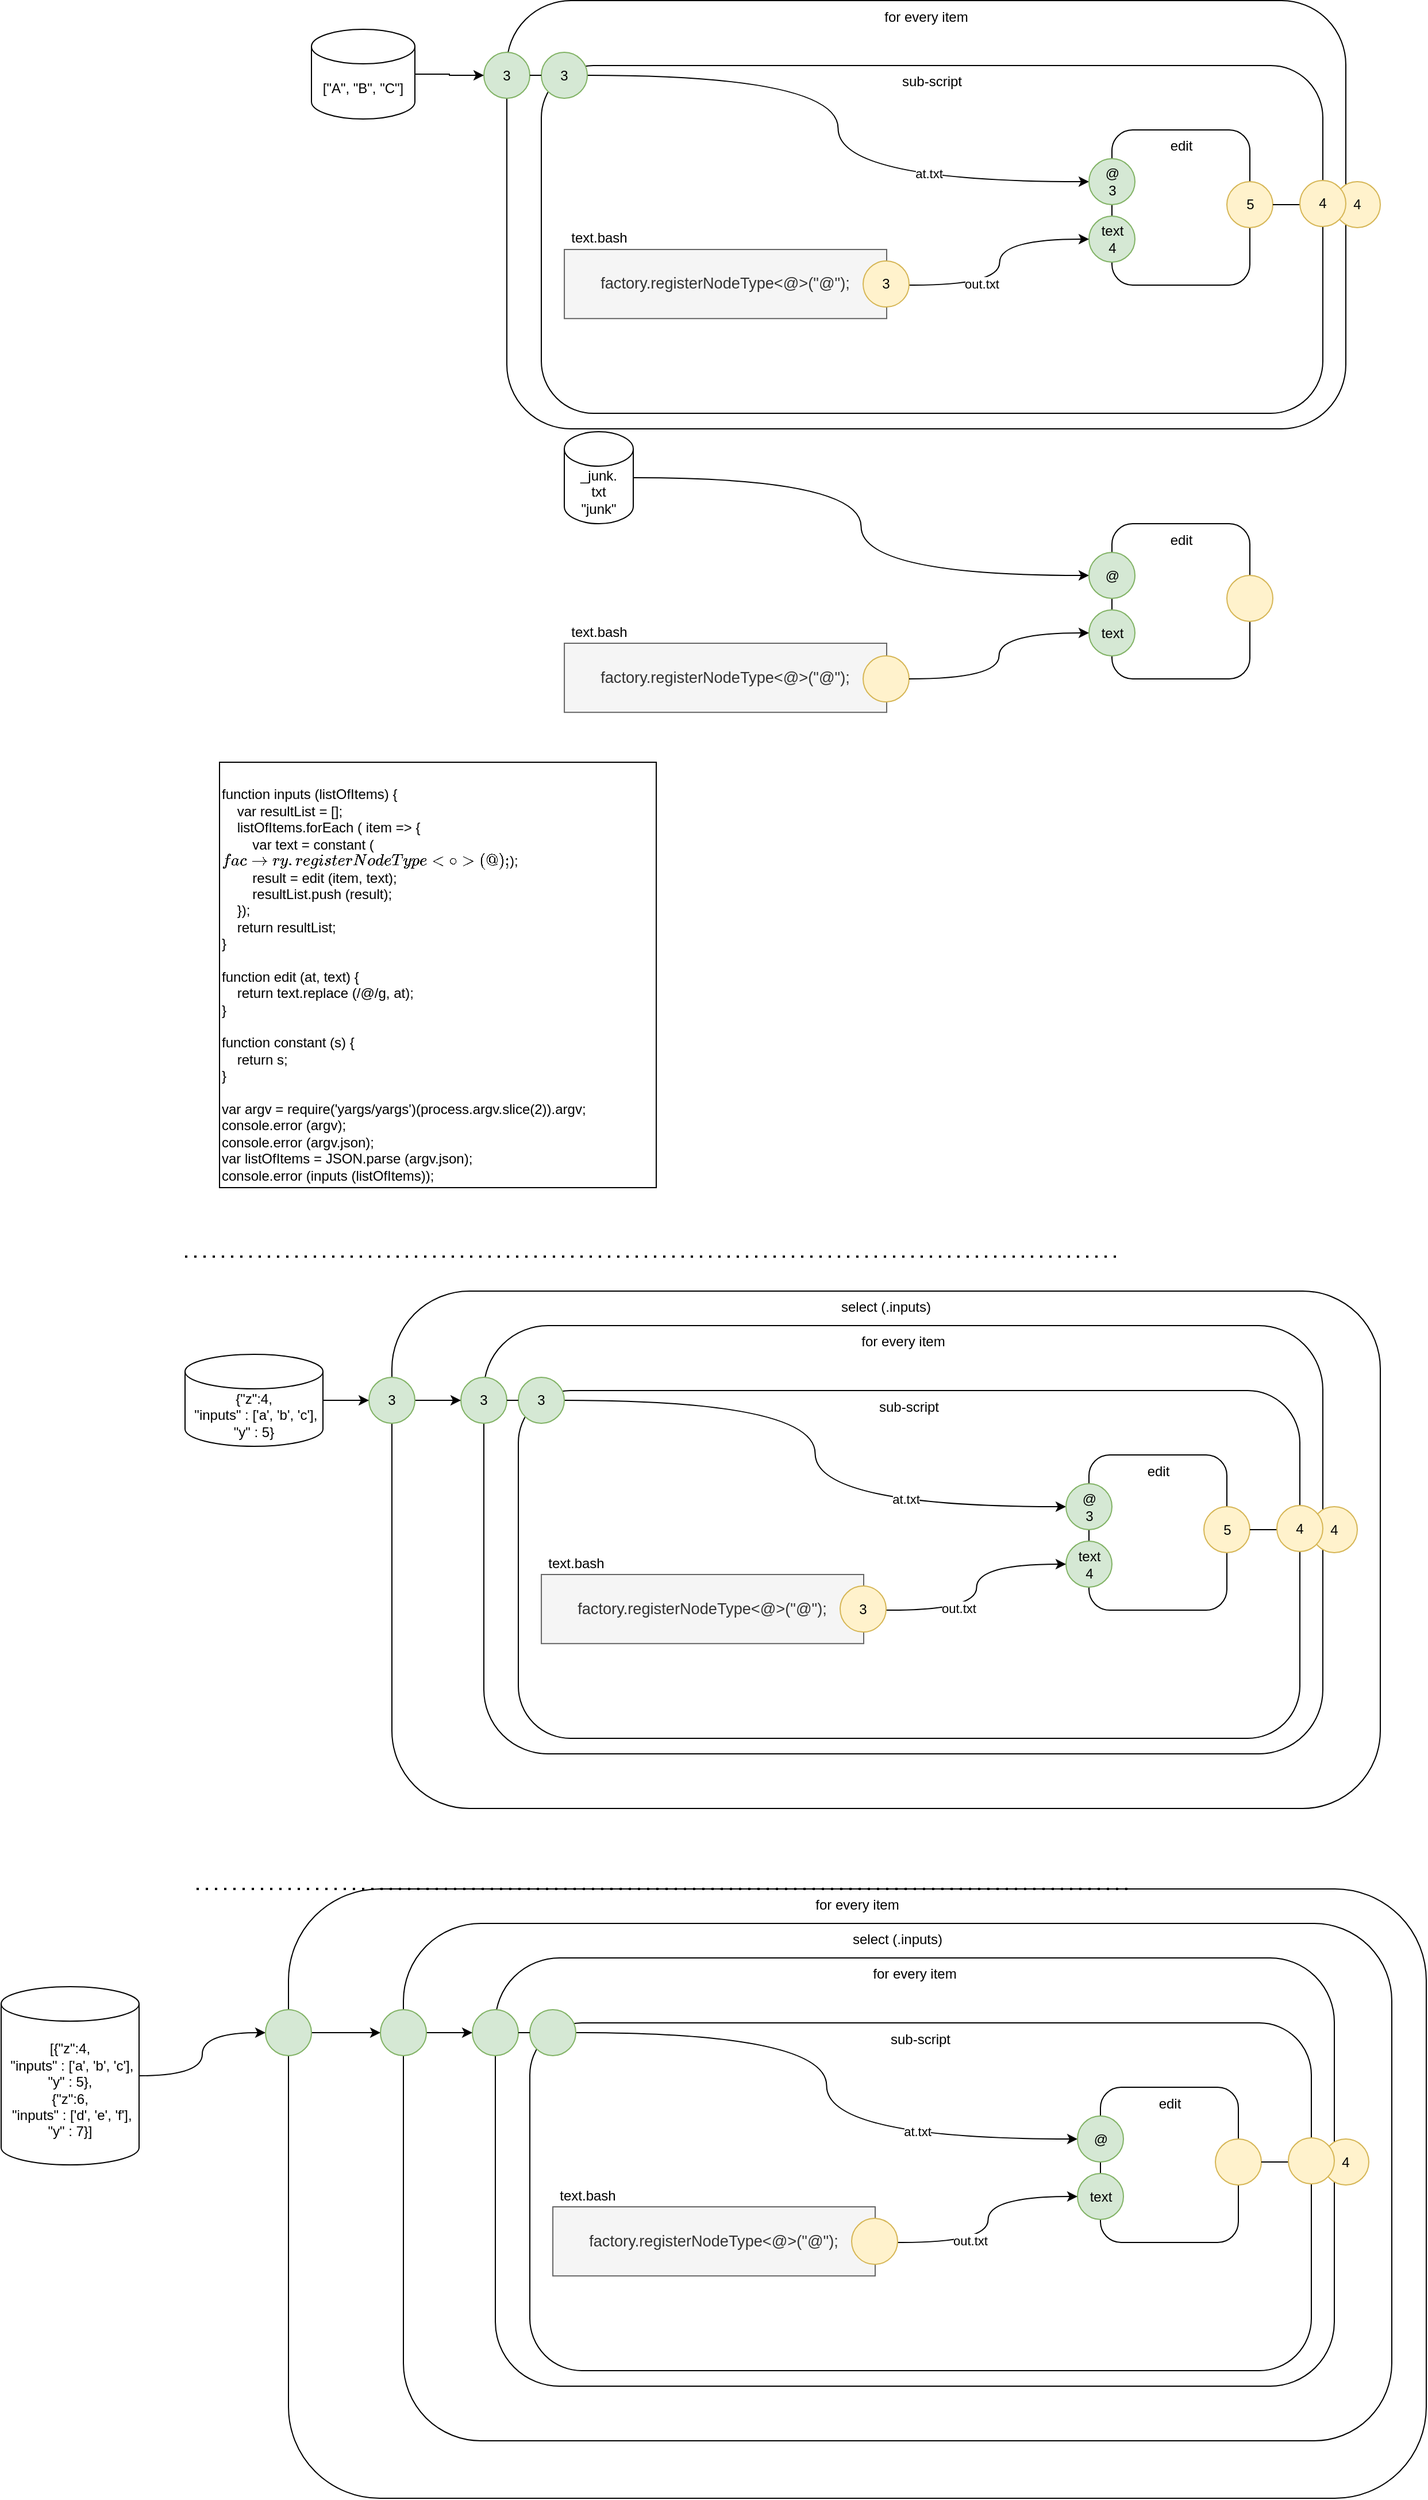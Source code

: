 <mxfile version="14.6.13" type="device"><diagram id="6vzqA_dgsV1Y0HJELLxa" name="Page-1"><mxGraphModel dx="2206" dy="-44" grid="1" gridSize="10" guides="1" tooltips="1" connect="1" arrows="1" fold="1" page="1" pageScale="1" pageWidth="1100" pageHeight="850" math="0" shadow="0"><root><mxCell id="0"/><mxCell id="1" parent="0"/><mxCell id="4Em_kSQjMH4lvrTjkcw--124" value="for every item" style="rounded=1;whiteSpace=wrap;html=1;verticalAlign=top;" vertex="1" parent="1"><mxGeometry x="120" y="2710" width="990" height="530" as="geometry"/></mxCell><mxCell id="4Em_kSQjMH4lvrTjkcw--92" value="select (.inputs)" style="rounded=1;whiteSpace=wrap;html=1;verticalAlign=top;" vertex="1" parent="1"><mxGeometry x="210" y="2190" width="860" height="450" as="geometry"/></mxCell><mxCell id="4Em_kSQjMH4lvrTjkcw--7" value="for every item" style="rounded=1;whiteSpace=wrap;html=1;strokeColor=#000000;align=center;verticalAlign=top;" vertex="1" parent="1"><mxGeometry x="310" y="1067.5" width="730" height="372.5" as="geometry"/></mxCell><mxCell id="4Em_kSQjMH4lvrTjkcw--45" value="sub-script" style="rounded=1;whiteSpace=wrap;html=1;strokeColor=#000000;align=center;verticalAlign=top;" vertex="1" parent="1"><mxGeometry x="340" y="1124" width="680" height="302.5" as="geometry"/></mxCell><mxCell id="4Em_kSQjMH4lvrTjkcw--11" value="3" style="ellipse;whiteSpace=wrap;html=1;aspect=fixed;strokeColor=#82b366;align=center;fillColor=#d5e8d4;" vertex="1" parent="1"><mxGeometry x="290" y="1112.5" width="40" height="40" as="geometry"/></mxCell><mxCell id="4Em_kSQjMH4lvrTjkcw--23" style="edgeStyle=orthogonalEdgeStyle;orthogonalLoop=1;jettySize=auto;html=1;exitX=1;exitY=0.5;exitDx=0;exitDy=0;entryX=0;entryY=0.5;entryDx=0;entryDy=0;curved=1;startArrow=none;" edge="1" parent="1" source="4Em_kSQjMH4lvrTjkcw--48" target="4Em_kSQjMH4lvrTjkcw--20"><mxGeometry relative="1" as="geometry"/></mxCell><mxCell id="4Em_kSQjMH4lvrTjkcw--47" value="at.txt" style="edgeLabel;html=1;align=center;verticalAlign=middle;resizable=0;points=[];" vertex="1" connectable="0" parent="4Em_kSQjMH4lvrTjkcw--23"><mxGeometry x="0.47" y="7" relative="1" as="geometry"><mxPoint as="offset"/></mxGeometry></mxCell><mxCell id="4Em_kSQjMH4lvrTjkcw--15" style="edgeStyle=orthogonalEdgeStyle;rounded=0;orthogonalLoop=1;jettySize=auto;html=1;exitX=1;exitY=0.5;exitDx=0;exitDy=0;exitPerimeter=0;entryX=0;entryY=0.5;entryDx=0;entryDy=0;" edge="1" parent="1" source="4Em_kSQjMH4lvrTjkcw--14" target="4Em_kSQjMH4lvrTjkcw--11"><mxGeometry relative="1" as="geometry"/></mxCell><mxCell id="4Em_kSQjMH4lvrTjkcw--14" value="[&quot;A&quot;, &quot;B&quot;, &quot;C&quot;]" style="shape=cylinder3;whiteSpace=wrap;html=1;boundedLbl=1;backgroundOutline=1;size=15;" vertex="1" parent="1"><mxGeometry x="140" y="1092.5" width="90" height="78" as="geometry"/></mxCell><mxCell id="4Em_kSQjMH4lvrTjkcw--18" value="" style="group" vertex="1" connectable="0" parent="1"><mxGeometry x="816.5" y="1180" width="160" height="135" as="geometry"/></mxCell><mxCell id="4Em_kSQjMH4lvrTjkcw--19" value="edit" style="rounded=1;whiteSpace=wrap;html=1;strokeColor=#000000;align=center;verticalAlign=top;" vertex="1" parent="4Em_kSQjMH4lvrTjkcw--18"><mxGeometry x="20" width="120" height="135" as="geometry"/></mxCell><mxCell id="4Em_kSQjMH4lvrTjkcw--20" value="@&lt;br&gt;3" style="ellipse;whiteSpace=wrap;html=1;aspect=fixed;strokeColor=#82b366;align=center;fillColor=#d5e8d4;" vertex="1" parent="4Em_kSQjMH4lvrTjkcw--18"><mxGeometry y="25" width="40" height="40" as="geometry"/></mxCell><mxCell id="4Em_kSQjMH4lvrTjkcw--21" value="text&lt;br&gt;4" style="ellipse;whiteSpace=wrap;html=1;aspect=fixed;strokeColor=#82b366;align=center;fillColor=#d5e8d4;" vertex="1" parent="4Em_kSQjMH4lvrTjkcw--18"><mxGeometry y="75" width="40" height="40" as="geometry"/></mxCell><mxCell id="4Em_kSQjMH4lvrTjkcw--22" value="5" style="ellipse;whiteSpace=wrap;html=1;aspect=fixed;strokeColor=#d6b656;align=center;fillColor=#fff2cc;" vertex="1" parent="4Em_kSQjMH4lvrTjkcw--18"><mxGeometry x="120" y="45" width="40" height="40" as="geometry"/></mxCell><mxCell id="4Em_kSQjMH4lvrTjkcw--25" style="edgeStyle=orthogonalEdgeStyle;curved=1;orthogonalLoop=1;jettySize=auto;html=1;exitX=1;exitY=0.5;exitDx=0;exitDy=0;entryX=0;entryY=0.5;entryDx=0;entryDy=0;" edge="1" parent="1" target="4Em_kSQjMH4lvrTjkcw--21"><mxGeometry relative="1" as="geometry"><mxPoint x="660" y="1315" as="sourcePoint"/></mxGeometry></mxCell><mxCell id="4Em_kSQjMH4lvrTjkcw--46" value="out.txt" style="edgeLabel;html=1;align=center;verticalAlign=middle;resizable=0;points=[];" vertex="1" connectable="0" parent="4Em_kSQjMH4lvrTjkcw--25"><mxGeometry x="-0.359" y="2" relative="1" as="geometry"><mxPoint as="offset"/></mxGeometry></mxCell><mxCell id="4Em_kSQjMH4lvrTjkcw--26" value="text.bash" style="text;html=1;align=center;verticalAlign=middle;resizable=0;points=[];autosize=1;strokeColor=none;" vertex="1" parent="1"><mxGeometry x="360" y="1264" width="60" height="20" as="geometry"/></mxCell><mxCell id="4Em_kSQjMH4lvrTjkcw--29" style="edgeStyle=orthogonalEdgeStyle;orthogonalLoop=1;jettySize=auto;html=1;entryX=0;entryY=0.5;entryDx=0;entryDy=0;curved=1;" edge="1" parent="1" source="4Em_kSQjMH4lvrTjkcw--43" target="4Em_kSQjMH4lvrTjkcw--38"><mxGeometry relative="1" as="geometry"><mxPoint x="670" y="1487.5" as="sourcePoint"/></mxGeometry></mxCell><mxCell id="4Em_kSQjMH4lvrTjkcw--33" value="" style="group" vertex="1" connectable="0" parent="1"><mxGeometry x="340" y="1626.5" width="320" height="60.1" as="geometry"/></mxCell><mxCell id="4Em_kSQjMH4lvrTjkcw--34" value="&lt;div&gt;&lt;span style=&quot;font-size: 13.6px&quot;&gt;factory.registerNodeType&amp;lt;@&amp;gt;(&quot;@&quot;);&lt;/span&gt;&lt;/div&gt;" style="rounded=0;whiteSpace=wrap;html=1;align=center;verticalAlign=middle;fillColor=#f5f5f5;strokeColor=#666666;fontColor=#333333;" vertex="1" parent="4Em_kSQjMH4lvrTjkcw--33"><mxGeometry x="20.033" width="280.467" height="60.1" as="geometry"/></mxCell><mxCell id="4Em_kSQjMH4lvrTjkcw--35" value="" style="ellipse;whiteSpace=wrap;html=1;aspect=fixed;strokeColor=#d6b656;align=center;fillColor=#fff2cc;" vertex="1" parent="4Em_kSQjMH4lvrTjkcw--33"><mxGeometry x="280" y="11" width="40" height="40" as="geometry"/></mxCell><mxCell id="4Em_kSQjMH4lvrTjkcw--36" value="" style="group" vertex="1" connectable="0" parent="1"><mxGeometry x="816.5" y="1522.5" width="160" height="135" as="geometry"/></mxCell><mxCell id="4Em_kSQjMH4lvrTjkcw--37" value="edit" style="rounded=1;whiteSpace=wrap;html=1;strokeColor=#000000;align=center;verticalAlign=top;" vertex="1" parent="4Em_kSQjMH4lvrTjkcw--36"><mxGeometry x="20" width="120" height="135" as="geometry"/></mxCell><mxCell id="4Em_kSQjMH4lvrTjkcw--38" value="@" style="ellipse;whiteSpace=wrap;html=1;aspect=fixed;strokeColor=#82b366;align=center;fillColor=#d5e8d4;" vertex="1" parent="4Em_kSQjMH4lvrTjkcw--36"><mxGeometry y="25" width="40" height="40" as="geometry"/></mxCell><mxCell id="4Em_kSQjMH4lvrTjkcw--39" value="text" style="ellipse;whiteSpace=wrap;html=1;aspect=fixed;strokeColor=#82b366;align=center;fillColor=#d5e8d4;" vertex="1" parent="4Em_kSQjMH4lvrTjkcw--36"><mxGeometry y="75" width="40" height="40" as="geometry"/></mxCell><mxCell id="4Em_kSQjMH4lvrTjkcw--40" value="" style="ellipse;whiteSpace=wrap;html=1;aspect=fixed;strokeColor=#d6b656;align=center;fillColor=#fff2cc;" vertex="1" parent="4Em_kSQjMH4lvrTjkcw--36"><mxGeometry x="120" y="45" width="40" height="40" as="geometry"/></mxCell><mxCell id="4Em_kSQjMH4lvrTjkcw--41" style="edgeStyle=orthogonalEdgeStyle;curved=1;orthogonalLoop=1;jettySize=auto;html=1;exitX=1;exitY=0.5;exitDx=0;exitDy=0;entryX=0;entryY=0.5;entryDx=0;entryDy=0;" edge="1" parent="1" source="4Em_kSQjMH4lvrTjkcw--35" target="4Em_kSQjMH4lvrTjkcw--39"><mxGeometry relative="1" as="geometry"/></mxCell><mxCell id="4Em_kSQjMH4lvrTjkcw--42" value="text.bash" style="text;html=1;align=center;verticalAlign=middle;resizable=0;points=[];autosize=1;strokeColor=none;" vertex="1" parent="1"><mxGeometry x="360" y="1606.5" width="60" height="20" as="geometry"/></mxCell><mxCell id="4Em_kSQjMH4lvrTjkcw--43" value="_junk.&lt;br&gt;txt&lt;br&gt;&quot;junk&quot;" style="shape=cylinder3;whiteSpace=wrap;html=1;boundedLbl=1;backgroundOutline=1;size=15;" vertex="1" parent="1"><mxGeometry x="360" y="1442.5" width="60" height="80" as="geometry"/></mxCell><mxCell id="4Em_kSQjMH4lvrTjkcw--44" value="&lt;div&gt;&lt;div&gt;&lt;br&gt;&lt;/div&gt;&lt;div&gt;function inputs (listOfItems) {&lt;/div&gt;&lt;div&gt;&amp;nbsp; &amp;nbsp; var resultList = [];&lt;/div&gt;&lt;div&gt;&amp;nbsp; &amp;nbsp; listOfItems.forEach ( item =&amp;gt; {&lt;/div&gt;&lt;div&gt;&amp;nbsp; &amp;nbsp; &amp;nbsp; &amp;nbsp; var text = constant (`factory.registerNodeType&amp;lt;@&amp;gt;(&quot;@&quot;);`);&lt;/div&gt;&lt;div&gt;&amp;nbsp; &amp;nbsp; &amp;nbsp; &amp;nbsp; result = edit (item, text);&lt;/div&gt;&lt;div&gt;&amp;nbsp; &amp;nbsp; &amp;nbsp; &amp;nbsp; resultList.push (result);&lt;/div&gt;&lt;div&gt;&amp;nbsp; &amp;nbsp; });&lt;/div&gt;&lt;div&gt;&amp;nbsp; &amp;nbsp; return resultList;&lt;/div&gt;&lt;div&gt;}&lt;/div&gt;&lt;div&gt;&lt;br&gt;&lt;/div&gt;&lt;div&gt;function edit (at, text) {&lt;/div&gt;&lt;div&gt;&amp;nbsp; &amp;nbsp; return text.replace (/@/g, at);&lt;/div&gt;&lt;div&gt;}&lt;/div&gt;&lt;div&gt;&lt;br&gt;&lt;/div&gt;&lt;div&gt;function constant (s) {&lt;/div&gt;&lt;div&gt;&amp;nbsp; &amp;nbsp; return s;&lt;/div&gt;&lt;div&gt;}&lt;/div&gt;&lt;div&gt;&lt;br&gt;&lt;/div&gt;&lt;div&gt;var argv = require('yargs/yargs')(process.argv.slice(2)).argv;&lt;/div&gt;&lt;div&gt;console.error (argv);&lt;/div&gt;&lt;div&gt;console.error (argv.json);&lt;/div&gt;&lt;div&gt;var listOfItems = JSON.parse (argv.json);&lt;/div&gt;&lt;div&gt;console.error (inputs (listOfItems));&lt;/div&gt;&lt;/div&gt;&lt;div&gt;&lt;br&gt;&lt;/div&gt;" style="rounded=0;whiteSpace=wrap;html=1;align=left;verticalAlign=top;" vertex="1" parent="1"><mxGeometry x="60" y="1730" width="380" height="370" as="geometry"/></mxCell><mxCell id="4Em_kSQjMH4lvrTjkcw--48" value="3" style="ellipse;whiteSpace=wrap;html=1;aspect=fixed;strokeColor=#82b366;align=center;fillColor=#d5e8d4;" vertex="1" parent="1"><mxGeometry x="340" y="1112.5" width="40" height="40" as="geometry"/></mxCell><mxCell id="4Em_kSQjMH4lvrTjkcw--49" value="" style="edgeStyle=orthogonalEdgeStyle;orthogonalLoop=1;jettySize=auto;html=1;exitX=1;exitY=0.5;exitDx=0;exitDy=0;entryX=0;entryY=0.5;entryDx=0;entryDy=0;curved=1;endArrow=none;" edge="1" parent="1" source="4Em_kSQjMH4lvrTjkcw--11" target="4Em_kSQjMH4lvrTjkcw--48"><mxGeometry relative="1" as="geometry"><mxPoint x="330" y="1132.5" as="sourcePoint"/><mxPoint x="816.5" y="1225" as="targetPoint"/></mxGeometry></mxCell><mxCell id="4Em_kSQjMH4lvrTjkcw--51" value="4" style="ellipse;whiteSpace=wrap;html=1;aspect=fixed;strokeColor=#d6b656;align=center;fillColor=#fff2cc;" vertex="1" parent="1"><mxGeometry x="1030" y="1225" width="40" height="40" as="geometry"/></mxCell><mxCell id="4Em_kSQjMH4lvrTjkcw--52" style="edgeStyle=orthogonalEdgeStyle;curved=1;orthogonalLoop=1;jettySize=auto;html=1;exitX=1;exitY=0.5;exitDx=0;exitDy=0;entryX=0;entryY=0.5;entryDx=0;entryDy=0;" edge="1" parent="1" source="4Em_kSQjMH4lvrTjkcw--22" target="4Em_kSQjMH4lvrTjkcw--51"><mxGeometry relative="1" as="geometry"/></mxCell><mxCell id="4Em_kSQjMH4lvrTjkcw--17" value="&lt;div&gt;&lt;span style=&quot;font-size: 13.6px&quot;&gt;factory.registerNodeType&amp;lt;@&amp;gt;(&quot;@&quot;);&lt;/span&gt;&lt;/div&gt;" style="rounded=0;whiteSpace=wrap;html=1;align=center;verticalAlign=middle;fillColor=#f5f5f5;strokeColor=#666666;fontColor=#333333;" vertex="1" parent="1"><mxGeometry x="360.033" y="1284" width="280.467" height="60.1" as="geometry"/></mxCell><mxCell id="4Em_kSQjMH4lvrTjkcw--53" value="3" style="ellipse;whiteSpace=wrap;html=1;aspect=fixed;strokeColor=#d6b656;align=center;fillColor=#fff2cc;" vertex="1" parent="1"><mxGeometry x="620" y="1294.05" width="40" height="40" as="geometry"/></mxCell><mxCell id="4Em_kSQjMH4lvrTjkcw--54" value="4" style="ellipse;whiteSpace=wrap;html=1;aspect=fixed;strokeColor=#d6b656;align=center;fillColor=#fff2cc;" vertex="1" parent="1"><mxGeometry x="1000" y="1224" width="40" height="40" as="geometry"/></mxCell><mxCell id="4Em_kSQjMH4lvrTjkcw--69" value="" style="endArrow=none;dashed=1;html=1;dashPattern=1 3;strokeWidth=2;" edge="1" parent="1"><mxGeometry width="50" height="50" relative="1" as="geometry"><mxPoint x="30" y="2160" as="sourcePoint"/><mxPoint x="840" y="2160" as="targetPoint"/></mxGeometry></mxCell><mxCell id="4Em_kSQjMH4lvrTjkcw--70" value="for every item" style="rounded=1;whiteSpace=wrap;html=1;strokeColor=#000000;align=center;verticalAlign=top;" vertex="1" parent="1"><mxGeometry x="290" y="2220" width="730" height="372.5" as="geometry"/></mxCell><mxCell id="4Em_kSQjMH4lvrTjkcw--71" value="sub-script" style="rounded=1;whiteSpace=wrap;html=1;strokeColor=#000000;align=center;verticalAlign=top;" vertex="1" parent="1"><mxGeometry x="320" y="2276.5" width="680" height="302.5" as="geometry"/></mxCell><mxCell id="4Em_kSQjMH4lvrTjkcw--72" value="3" style="ellipse;whiteSpace=wrap;html=1;aspect=fixed;strokeColor=#82b366;align=center;fillColor=#d5e8d4;" vertex="1" parent="1"><mxGeometry x="270" y="2265" width="40" height="40" as="geometry"/></mxCell><mxCell id="4Em_kSQjMH4lvrTjkcw--73" style="edgeStyle=orthogonalEdgeStyle;orthogonalLoop=1;jettySize=auto;html=1;exitX=1;exitY=0.5;exitDx=0;exitDy=0;entryX=0;entryY=0.5;entryDx=0;entryDy=0;curved=1;startArrow=none;" edge="1" parent="1" source="4Em_kSQjMH4lvrTjkcw--85" target="4Em_kSQjMH4lvrTjkcw--79"><mxGeometry relative="1" as="geometry"/></mxCell><mxCell id="4Em_kSQjMH4lvrTjkcw--74" value="at.txt" style="edgeLabel;html=1;align=center;verticalAlign=middle;resizable=0;points=[];" vertex="1" connectable="0" parent="4Em_kSQjMH4lvrTjkcw--73"><mxGeometry x="0.47" y="7" relative="1" as="geometry"><mxPoint as="offset"/></mxGeometry></mxCell><mxCell id="4Em_kSQjMH4lvrTjkcw--77" value="" style="group" vertex="1" connectable="0" parent="1"><mxGeometry x="796.5" y="2332.5" width="160" height="135" as="geometry"/></mxCell><mxCell id="4Em_kSQjMH4lvrTjkcw--78" value="edit" style="rounded=1;whiteSpace=wrap;html=1;strokeColor=#000000;align=center;verticalAlign=top;" vertex="1" parent="4Em_kSQjMH4lvrTjkcw--77"><mxGeometry x="20" width="120" height="135" as="geometry"/></mxCell><mxCell id="4Em_kSQjMH4lvrTjkcw--79" value="@&lt;br&gt;3" style="ellipse;whiteSpace=wrap;html=1;aspect=fixed;strokeColor=#82b366;align=center;fillColor=#d5e8d4;" vertex="1" parent="4Em_kSQjMH4lvrTjkcw--77"><mxGeometry y="25" width="40" height="40" as="geometry"/></mxCell><mxCell id="4Em_kSQjMH4lvrTjkcw--80" value="text&lt;br&gt;4" style="ellipse;whiteSpace=wrap;html=1;aspect=fixed;strokeColor=#82b366;align=center;fillColor=#d5e8d4;" vertex="1" parent="4Em_kSQjMH4lvrTjkcw--77"><mxGeometry y="75" width="40" height="40" as="geometry"/></mxCell><mxCell id="4Em_kSQjMH4lvrTjkcw--81" value="5" style="ellipse;whiteSpace=wrap;html=1;aspect=fixed;strokeColor=#d6b656;align=center;fillColor=#fff2cc;" vertex="1" parent="4Em_kSQjMH4lvrTjkcw--77"><mxGeometry x="120" y="45" width="40" height="40" as="geometry"/></mxCell><mxCell id="4Em_kSQjMH4lvrTjkcw--82" style="edgeStyle=orthogonalEdgeStyle;curved=1;orthogonalLoop=1;jettySize=auto;html=1;exitX=1;exitY=0.5;exitDx=0;exitDy=0;entryX=0;entryY=0.5;entryDx=0;entryDy=0;" edge="1" parent="1" target="4Em_kSQjMH4lvrTjkcw--80"><mxGeometry relative="1" as="geometry"><mxPoint x="640" y="2467.5" as="sourcePoint"/></mxGeometry></mxCell><mxCell id="4Em_kSQjMH4lvrTjkcw--83" value="out.txt" style="edgeLabel;html=1;align=center;verticalAlign=middle;resizable=0;points=[];" vertex="1" connectable="0" parent="4Em_kSQjMH4lvrTjkcw--82"><mxGeometry x="-0.359" y="2" relative="1" as="geometry"><mxPoint as="offset"/></mxGeometry></mxCell><mxCell id="4Em_kSQjMH4lvrTjkcw--84" value="text.bash" style="text;html=1;align=center;verticalAlign=middle;resizable=0;points=[];autosize=1;strokeColor=none;" vertex="1" parent="1"><mxGeometry x="340" y="2416.5" width="60" height="20" as="geometry"/></mxCell><mxCell id="4Em_kSQjMH4lvrTjkcw--85" value="3" style="ellipse;whiteSpace=wrap;html=1;aspect=fixed;strokeColor=#82b366;align=center;fillColor=#d5e8d4;" vertex="1" parent="1"><mxGeometry x="320" y="2265" width="40" height="40" as="geometry"/></mxCell><mxCell id="4Em_kSQjMH4lvrTjkcw--86" value="" style="edgeStyle=orthogonalEdgeStyle;orthogonalLoop=1;jettySize=auto;html=1;exitX=1;exitY=0.5;exitDx=0;exitDy=0;entryX=0;entryY=0.5;entryDx=0;entryDy=0;curved=1;endArrow=none;" edge="1" parent="1" source="4Em_kSQjMH4lvrTjkcw--72" target="4Em_kSQjMH4lvrTjkcw--85"><mxGeometry relative="1" as="geometry"><mxPoint x="310" y="2285" as="sourcePoint"/><mxPoint x="796.5" y="2377.5" as="targetPoint"/></mxGeometry></mxCell><mxCell id="4Em_kSQjMH4lvrTjkcw--87" value="4" style="ellipse;whiteSpace=wrap;html=1;aspect=fixed;strokeColor=#d6b656;align=center;fillColor=#fff2cc;" vertex="1" parent="1"><mxGeometry x="1010" y="2377.5" width="40" height="40" as="geometry"/></mxCell><mxCell id="4Em_kSQjMH4lvrTjkcw--88" style="edgeStyle=orthogonalEdgeStyle;curved=1;orthogonalLoop=1;jettySize=auto;html=1;exitX=1;exitY=0.5;exitDx=0;exitDy=0;entryX=0;entryY=0.5;entryDx=0;entryDy=0;" edge="1" parent="1" source="4Em_kSQjMH4lvrTjkcw--81" target="4Em_kSQjMH4lvrTjkcw--87"><mxGeometry relative="1" as="geometry"/></mxCell><mxCell id="4Em_kSQjMH4lvrTjkcw--89" value="&lt;div&gt;&lt;span style=&quot;font-size: 13.6px&quot;&gt;factory.registerNodeType&amp;lt;@&amp;gt;(&quot;@&quot;);&lt;/span&gt;&lt;/div&gt;" style="rounded=0;whiteSpace=wrap;html=1;align=center;verticalAlign=middle;fillColor=#f5f5f5;strokeColor=#666666;fontColor=#333333;" vertex="1" parent="1"><mxGeometry x="340.033" y="2436.5" width="280.467" height="60.1" as="geometry"/></mxCell><mxCell id="4Em_kSQjMH4lvrTjkcw--90" value="3" style="ellipse;whiteSpace=wrap;html=1;aspect=fixed;strokeColor=#d6b656;align=center;fillColor=#fff2cc;" vertex="1" parent="1"><mxGeometry x="600" y="2446.55" width="40" height="40" as="geometry"/></mxCell><mxCell id="4Em_kSQjMH4lvrTjkcw--91" value="4" style="ellipse;whiteSpace=wrap;html=1;aspect=fixed;strokeColor=#d6b656;align=center;fillColor=#fff2cc;" vertex="1" parent="1"><mxGeometry x="980" y="2376.5" width="40" height="40" as="geometry"/></mxCell><mxCell id="4Em_kSQjMH4lvrTjkcw--94" style="edgeStyle=orthogonalEdgeStyle;curved=1;orthogonalLoop=1;jettySize=auto;html=1;exitX=1;exitY=0.5;exitDx=0;exitDy=0;entryX=0;entryY=0.5;entryDx=0;entryDy=0;" edge="1" parent="1" source="4Em_kSQjMH4lvrTjkcw--93" target="4Em_kSQjMH4lvrTjkcw--72"><mxGeometry relative="1" as="geometry"/></mxCell><mxCell id="4Em_kSQjMH4lvrTjkcw--93" value="3" style="ellipse;whiteSpace=wrap;html=1;aspect=fixed;strokeColor=#82b366;align=center;fillColor=#d5e8d4;" vertex="1" parent="1"><mxGeometry x="190" y="2265" width="40" height="40" as="geometry"/></mxCell><mxCell id="4Em_kSQjMH4lvrTjkcw--97" style="edgeStyle=orthogonalEdgeStyle;curved=1;orthogonalLoop=1;jettySize=auto;html=1;entryX=0;entryY=0.5;entryDx=0;entryDy=0;" edge="1" parent="1" source="4Em_kSQjMH4lvrTjkcw--96" target="4Em_kSQjMH4lvrTjkcw--93"><mxGeometry relative="1" as="geometry"/></mxCell><mxCell id="4Em_kSQjMH4lvrTjkcw--96" value="{&quot;z&quot;:4,&lt;br&gt;&amp;nbsp;&quot;inputs&quot; : ['a', 'b', 'c'],&lt;br&gt;&quot;y&quot; : 5}" style="shape=cylinder3;whiteSpace=wrap;html=1;boundedLbl=1;backgroundOutline=1;size=15;" vertex="1" parent="1"><mxGeometry x="30" y="2245" width="120" height="80" as="geometry"/></mxCell><mxCell id="4Em_kSQjMH4lvrTjkcw--98" value="select (.inputs)" style="rounded=1;whiteSpace=wrap;html=1;verticalAlign=top;" vertex="1" parent="1"><mxGeometry x="220" y="2740" width="860" height="450" as="geometry"/></mxCell><mxCell id="4Em_kSQjMH4lvrTjkcw--99" value="" style="endArrow=none;dashed=1;html=1;dashPattern=1 3;strokeWidth=2;" edge="1" parent="1"><mxGeometry width="50" height="50" relative="1" as="geometry"><mxPoint x="40" y="2710" as="sourcePoint"/><mxPoint x="850" y="2710" as="targetPoint"/></mxGeometry></mxCell><mxCell id="4Em_kSQjMH4lvrTjkcw--100" value="for every item" style="rounded=1;whiteSpace=wrap;html=1;strokeColor=#000000;align=center;verticalAlign=top;" vertex="1" parent="1"><mxGeometry x="300" y="2770" width="730" height="372.5" as="geometry"/></mxCell><mxCell id="4Em_kSQjMH4lvrTjkcw--101" value="sub-script" style="rounded=1;whiteSpace=wrap;html=1;strokeColor=#000000;align=center;verticalAlign=top;" vertex="1" parent="1"><mxGeometry x="330" y="2826.5" width="680" height="302.5" as="geometry"/></mxCell><mxCell id="4Em_kSQjMH4lvrTjkcw--102" value="" style="ellipse;whiteSpace=wrap;html=1;aspect=fixed;strokeColor=#82b366;align=center;fillColor=#d5e8d4;" vertex="1" parent="1"><mxGeometry x="280" y="2815" width="40" height="40" as="geometry"/></mxCell><mxCell id="4Em_kSQjMH4lvrTjkcw--103" style="edgeStyle=orthogonalEdgeStyle;orthogonalLoop=1;jettySize=auto;html=1;exitX=1;exitY=0.5;exitDx=0;exitDy=0;entryX=0;entryY=0.5;entryDx=0;entryDy=0;curved=1;startArrow=none;" edge="1" parent="1" source="4Em_kSQjMH4lvrTjkcw--113" target="4Em_kSQjMH4lvrTjkcw--107"><mxGeometry relative="1" as="geometry"/></mxCell><mxCell id="4Em_kSQjMH4lvrTjkcw--104" value="at.txt" style="edgeLabel;html=1;align=center;verticalAlign=middle;resizable=0;points=[];" vertex="1" connectable="0" parent="4Em_kSQjMH4lvrTjkcw--103"><mxGeometry x="0.47" y="7" relative="1" as="geometry"><mxPoint as="offset"/></mxGeometry></mxCell><mxCell id="4Em_kSQjMH4lvrTjkcw--105" value="" style="group" vertex="1" connectable="0" parent="1"><mxGeometry x="806.5" y="2882.5" width="160" height="135" as="geometry"/></mxCell><mxCell id="4Em_kSQjMH4lvrTjkcw--106" value="edit" style="rounded=1;whiteSpace=wrap;html=1;strokeColor=#000000;align=center;verticalAlign=top;" vertex="1" parent="4Em_kSQjMH4lvrTjkcw--105"><mxGeometry x="20" width="120" height="135" as="geometry"/></mxCell><mxCell id="4Em_kSQjMH4lvrTjkcw--107" value="@" style="ellipse;whiteSpace=wrap;html=1;aspect=fixed;strokeColor=#82b366;align=center;fillColor=#d5e8d4;" vertex="1" parent="4Em_kSQjMH4lvrTjkcw--105"><mxGeometry y="25" width="40" height="40" as="geometry"/></mxCell><mxCell id="4Em_kSQjMH4lvrTjkcw--108" value="text" style="ellipse;whiteSpace=wrap;html=1;aspect=fixed;strokeColor=#82b366;align=center;fillColor=#d5e8d4;" vertex="1" parent="4Em_kSQjMH4lvrTjkcw--105"><mxGeometry y="75" width="40" height="40" as="geometry"/></mxCell><mxCell id="4Em_kSQjMH4lvrTjkcw--109" value="" style="ellipse;whiteSpace=wrap;html=1;aspect=fixed;strokeColor=#d6b656;align=center;fillColor=#fff2cc;" vertex="1" parent="4Em_kSQjMH4lvrTjkcw--105"><mxGeometry x="120" y="45" width="40" height="40" as="geometry"/></mxCell><mxCell id="4Em_kSQjMH4lvrTjkcw--110" style="edgeStyle=orthogonalEdgeStyle;curved=1;orthogonalLoop=1;jettySize=auto;html=1;exitX=1;exitY=0.5;exitDx=0;exitDy=0;entryX=0;entryY=0.5;entryDx=0;entryDy=0;" edge="1" parent="1" target="4Em_kSQjMH4lvrTjkcw--108"><mxGeometry relative="1" as="geometry"><mxPoint x="650" y="3017.5" as="sourcePoint"/></mxGeometry></mxCell><mxCell id="4Em_kSQjMH4lvrTjkcw--111" value="out.txt" style="edgeLabel;html=1;align=center;verticalAlign=middle;resizable=0;points=[];" vertex="1" connectable="0" parent="4Em_kSQjMH4lvrTjkcw--110"><mxGeometry x="-0.359" y="2" relative="1" as="geometry"><mxPoint as="offset"/></mxGeometry></mxCell><mxCell id="4Em_kSQjMH4lvrTjkcw--112" value="text.bash" style="text;html=1;align=center;verticalAlign=middle;resizable=0;points=[];autosize=1;strokeColor=none;" vertex="1" parent="1"><mxGeometry x="350" y="2966.5" width="60" height="20" as="geometry"/></mxCell><mxCell id="4Em_kSQjMH4lvrTjkcw--113" value="" style="ellipse;whiteSpace=wrap;html=1;aspect=fixed;strokeColor=#82b366;align=center;fillColor=#d5e8d4;" vertex="1" parent="1"><mxGeometry x="330" y="2815" width="40" height="40" as="geometry"/></mxCell><mxCell id="4Em_kSQjMH4lvrTjkcw--114" value="" style="edgeStyle=orthogonalEdgeStyle;orthogonalLoop=1;jettySize=auto;html=1;exitX=1;exitY=0.5;exitDx=0;exitDy=0;entryX=0;entryY=0.5;entryDx=0;entryDy=0;curved=1;endArrow=none;" edge="1" parent="1" source="4Em_kSQjMH4lvrTjkcw--102" target="4Em_kSQjMH4lvrTjkcw--113"><mxGeometry relative="1" as="geometry"><mxPoint x="320" y="2835" as="sourcePoint"/><mxPoint x="806.5" y="2927.5" as="targetPoint"/></mxGeometry></mxCell><mxCell id="4Em_kSQjMH4lvrTjkcw--115" value="4" style="ellipse;whiteSpace=wrap;html=1;aspect=fixed;strokeColor=#d6b656;align=center;fillColor=#fff2cc;" vertex="1" parent="1"><mxGeometry x="1020" y="2927.5" width="40" height="40" as="geometry"/></mxCell><mxCell id="4Em_kSQjMH4lvrTjkcw--116" style="edgeStyle=orthogonalEdgeStyle;curved=1;orthogonalLoop=1;jettySize=auto;html=1;exitX=1;exitY=0.5;exitDx=0;exitDy=0;entryX=0;entryY=0.5;entryDx=0;entryDy=0;" edge="1" parent="1" source="4Em_kSQjMH4lvrTjkcw--109" target="4Em_kSQjMH4lvrTjkcw--115"><mxGeometry relative="1" as="geometry"/></mxCell><mxCell id="4Em_kSQjMH4lvrTjkcw--117" value="&lt;div&gt;&lt;span style=&quot;font-size: 13.6px&quot;&gt;factory.registerNodeType&amp;lt;@&amp;gt;(&quot;@&quot;);&lt;/span&gt;&lt;/div&gt;" style="rounded=0;whiteSpace=wrap;html=1;align=center;verticalAlign=middle;fillColor=#f5f5f5;strokeColor=#666666;fontColor=#333333;" vertex="1" parent="1"><mxGeometry x="350.033" y="2986.5" width="280.467" height="60.1" as="geometry"/></mxCell><mxCell id="4Em_kSQjMH4lvrTjkcw--118" value="" style="ellipse;whiteSpace=wrap;html=1;aspect=fixed;strokeColor=#d6b656;align=center;fillColor=#fff2cc;" vertex="1" parent="1"><mxGeometry x="610" y="2996.55" width="40" height="40" as="geometry"/></mxCell><mxCell id="4Em_kSQjMH4lvrTjkcw--119" value="" style="ellipse;whiteSpace=wrap;html=1;aspect=fixed;strokeColor=#d6b656;align=center;fillColor=#fff2cc;" vertex="1" parent="1"><mxGeometry x="990" y="2926.5" width="40" height="40" as="geometry"/></mxCell><mxCell id="4Em_kSQjMH4lvrTjkcw--120" style="edgeStyle=orthogonalEdgeStyle;curved=1;orthogonalLoop=1;jettySize=auto;html=1;exitX=1;exitY=0.5;exitDx=0;exitDy=0;entryX=0;entryY=0.5;entryDx=0;entryDy=0;" edge="1" parent="1" source="4Em_kSQjMH4lvrTjkcw--121" target="4Em_kSQjMH4lvrTjkcw--102"><mxGeometry relative="1" as="geometry"/></mxCell><mxCell id="4Em_kSQjMH4lvrTjkcw--121" value="" style="ellipse;whiteSpace=wrap;html=1;aspect=fixed;strokeColor=#82b366;align=center;fillColor=#d5e8d4;" vertex="1" parent="1"><mxGeometry x="200" y="2815" width="40" height="40" as="geometry"/></mxCell><mxCell id="4Em_kSQjMH4lvrTjkcw--127" style="edgeStyle=orthogonalEdgeStyle;curved=1;orthogonalLoop=1;jettySize=auto;html=1;exitX=1;exitY=0.5;exitDx=0;exitDy=0;exitPerimeter=0;entryX=0;entryY=0.5;entryDx=0;entryDy=0;" edge="1" parent="1" source="4Em_kSQjMH4lvrTjkcw--123" target="4Em_kSQjMH4lvrTjkcw--125"><mxGeometry relative="1" as="geometry"/></mxCell><mxCell id="4Em_kSQjMH4lvrTjkcw--123" value="[{&quot;z&quot;:4,&lt;br&gt;&amp;nbsp;&quot;inputs&quot; : ['a', 'b', 'c'],&lt;br&gt;&quot;y&quot; : 5},&lt;br&gt;{&quot;z&quot;:6,&lt;br&gt;&amp;nbsp;&quot;inputs&quot; : ['d', 'e', 'f'],&lt;br&gt;&quot;y&quot; : 7}]" style="shape=cylinder3;whiteSpace=wrap;html=1;boundedLbl=1;backgroundOutline=1;size=15;" vertex="1" parent="1"><mxGeometry x="-130" y="2795" width="120" height="155" as="geometry"/></mxCell><mxCell id="4Em_kSQjMH4lvrTjkcw--126" style="edgeStyle=orthogonalEdgeStyle;curved=1;orthogonalLoop=1;jettySize=auto;html=1;exitX=1;exitY=0.5;exitDx=0;exitDy=0;entryX=0;entryY=0.5;entryDx=0;entryDy=0;" edge="1" parent="1" source="4Em_kSQjMH4lvrTjkcw--125" target="4Em_kSQjMH4lvrTjkcw--121"><mxGeometry relative="1" as="geometry"/></mxCell><mxCell id="4Em_kSQjMH4lvrTjkcw--125" value="" style="ellipse;whiteSpace=wrap;html=1;aspect=fixed;strokeColor=#82b366;align=center;fillColor=#d5e8d4;" vertex="1" parent="1"><mxGeometry x="100" y="2815" width="40" height="40" as="geometry"/></mxCell></root></mxGraphModel></diagram></mxfile>